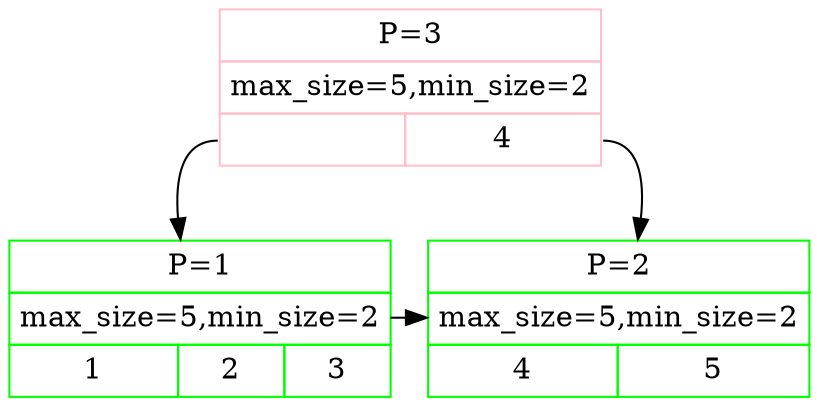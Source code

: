 digraph G {
INT_3[shape=plain color=pink label=<<TABLE BORDER="0" CELLBORDER="1" CELLSPACING="0" CELLPADDING="4">
<TR><TD COLSPAN="2">P=3</TD></TR>
<TR><TD COLSPAN="2">max_size=5,min_size=2</TD></TR>
<TR><TD PORT="p1"> </TD>
<TD PORT="p2">4</TD>
</TR></TABLE>>];
LEAF_1[shape=plain color=green label=<<TABLE BORDER="0" CELLBORDER="1" CELLSPACING="0" CELLPADDING="4">
<TR><TD COLSPAN="3">P=1</TD></TR>
<TR><TD COLSPAN="3">max_size=5,min_size=2</TD></TR>
<TR><TD>1</TD>
<TD>2</TD>
<TD>3</TD>
</TR></TABLE>>];
LEAF_1 -> LEAF_2;
{rank=same LEAF_1 LEAF_2};
INT_3:p1 -> LEAF_1;
LEAF_2[shape=plain color=green label=<<TABLE BORDER="0" CELLBORDER="1" CELLSPACING="0" CELLPADDING="4">
<TR><TD COLSPAN="2">P=2</TD></TR>
<TR><TD COLSPAN="2">max_size=5,min_size=2</TD></TR>
<TR><TD>4</TD>
<TD>5</TD>
</TR></TABLE>>];
INT_3:p2 -> LEAF_2;
}

